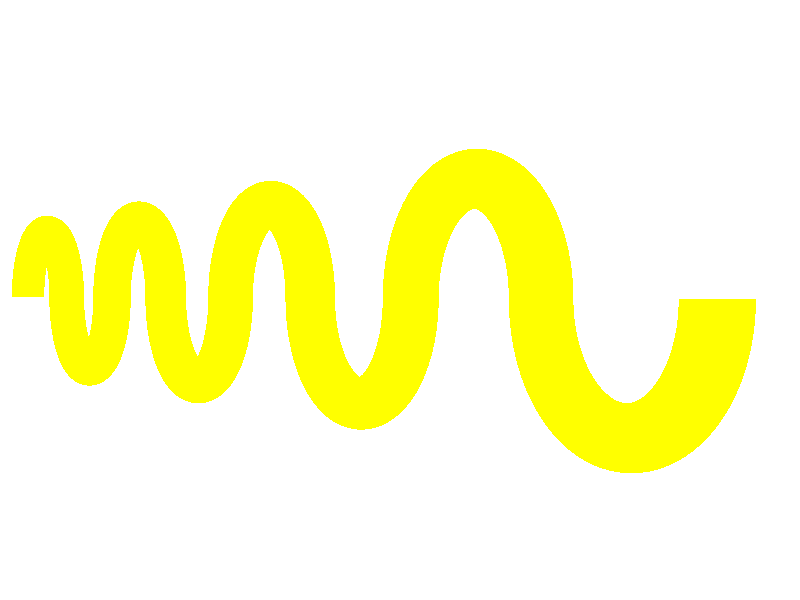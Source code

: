 #include "colors.inc"
camera {
  location <0, .1, -34>     
//  location <0, .1, -30>
  look_at <3., 0, 0>      
// look_at <0, 0, 0>
  angle 30
}         

background {color White} // to make the rorus easy to see
light_source {<300, 300, -1000> White}

#declare Half_Torus = difference{
torus{   
 4, 1
 rotate -90*x
   
 } 
  box {<-5, -5, -1>,<5, 0, 1>}    
   pigment {Yellow} 
 }

 
  #declare Flip_It_Over = 180*x;
 #declare Torus_Translate = 8;    //double major radius
 
// union {
//  object { Half_Torus }
//  object { Half_Torus 
//    rotate Flip_It_Over  
//    translate Torus_Translate*x  
//    translate Torus_Translate*<0,0.5,0>      
//  }
// }

union {
object { Half_Torus }
object { Half_Torus      
rotate Flip_It_Over
translate x*Torus_Translate
}   
object { Half_Torus      
//rotate Flip_It_Over
translate x*Torus_Translate*2
}  

object { Half_Torus      
rotate Flip_It_Over
translate x*Torus_Translate*3
} 

object { Half_Torus      
rotate Flip_It_Over
translate -x*Torus_Translate
}

object { Half_Torus      
//rotate Flip_It_Over
translate -x*Torus_Translate*2
}

object { Half_Torus
rotate Flip_It_Over
translate -x*Torus_Translate*3
}
object { Half_Torus
translate -x*Torus_Translate*4
}

rotate y*65  
translate z*30
}     

 
